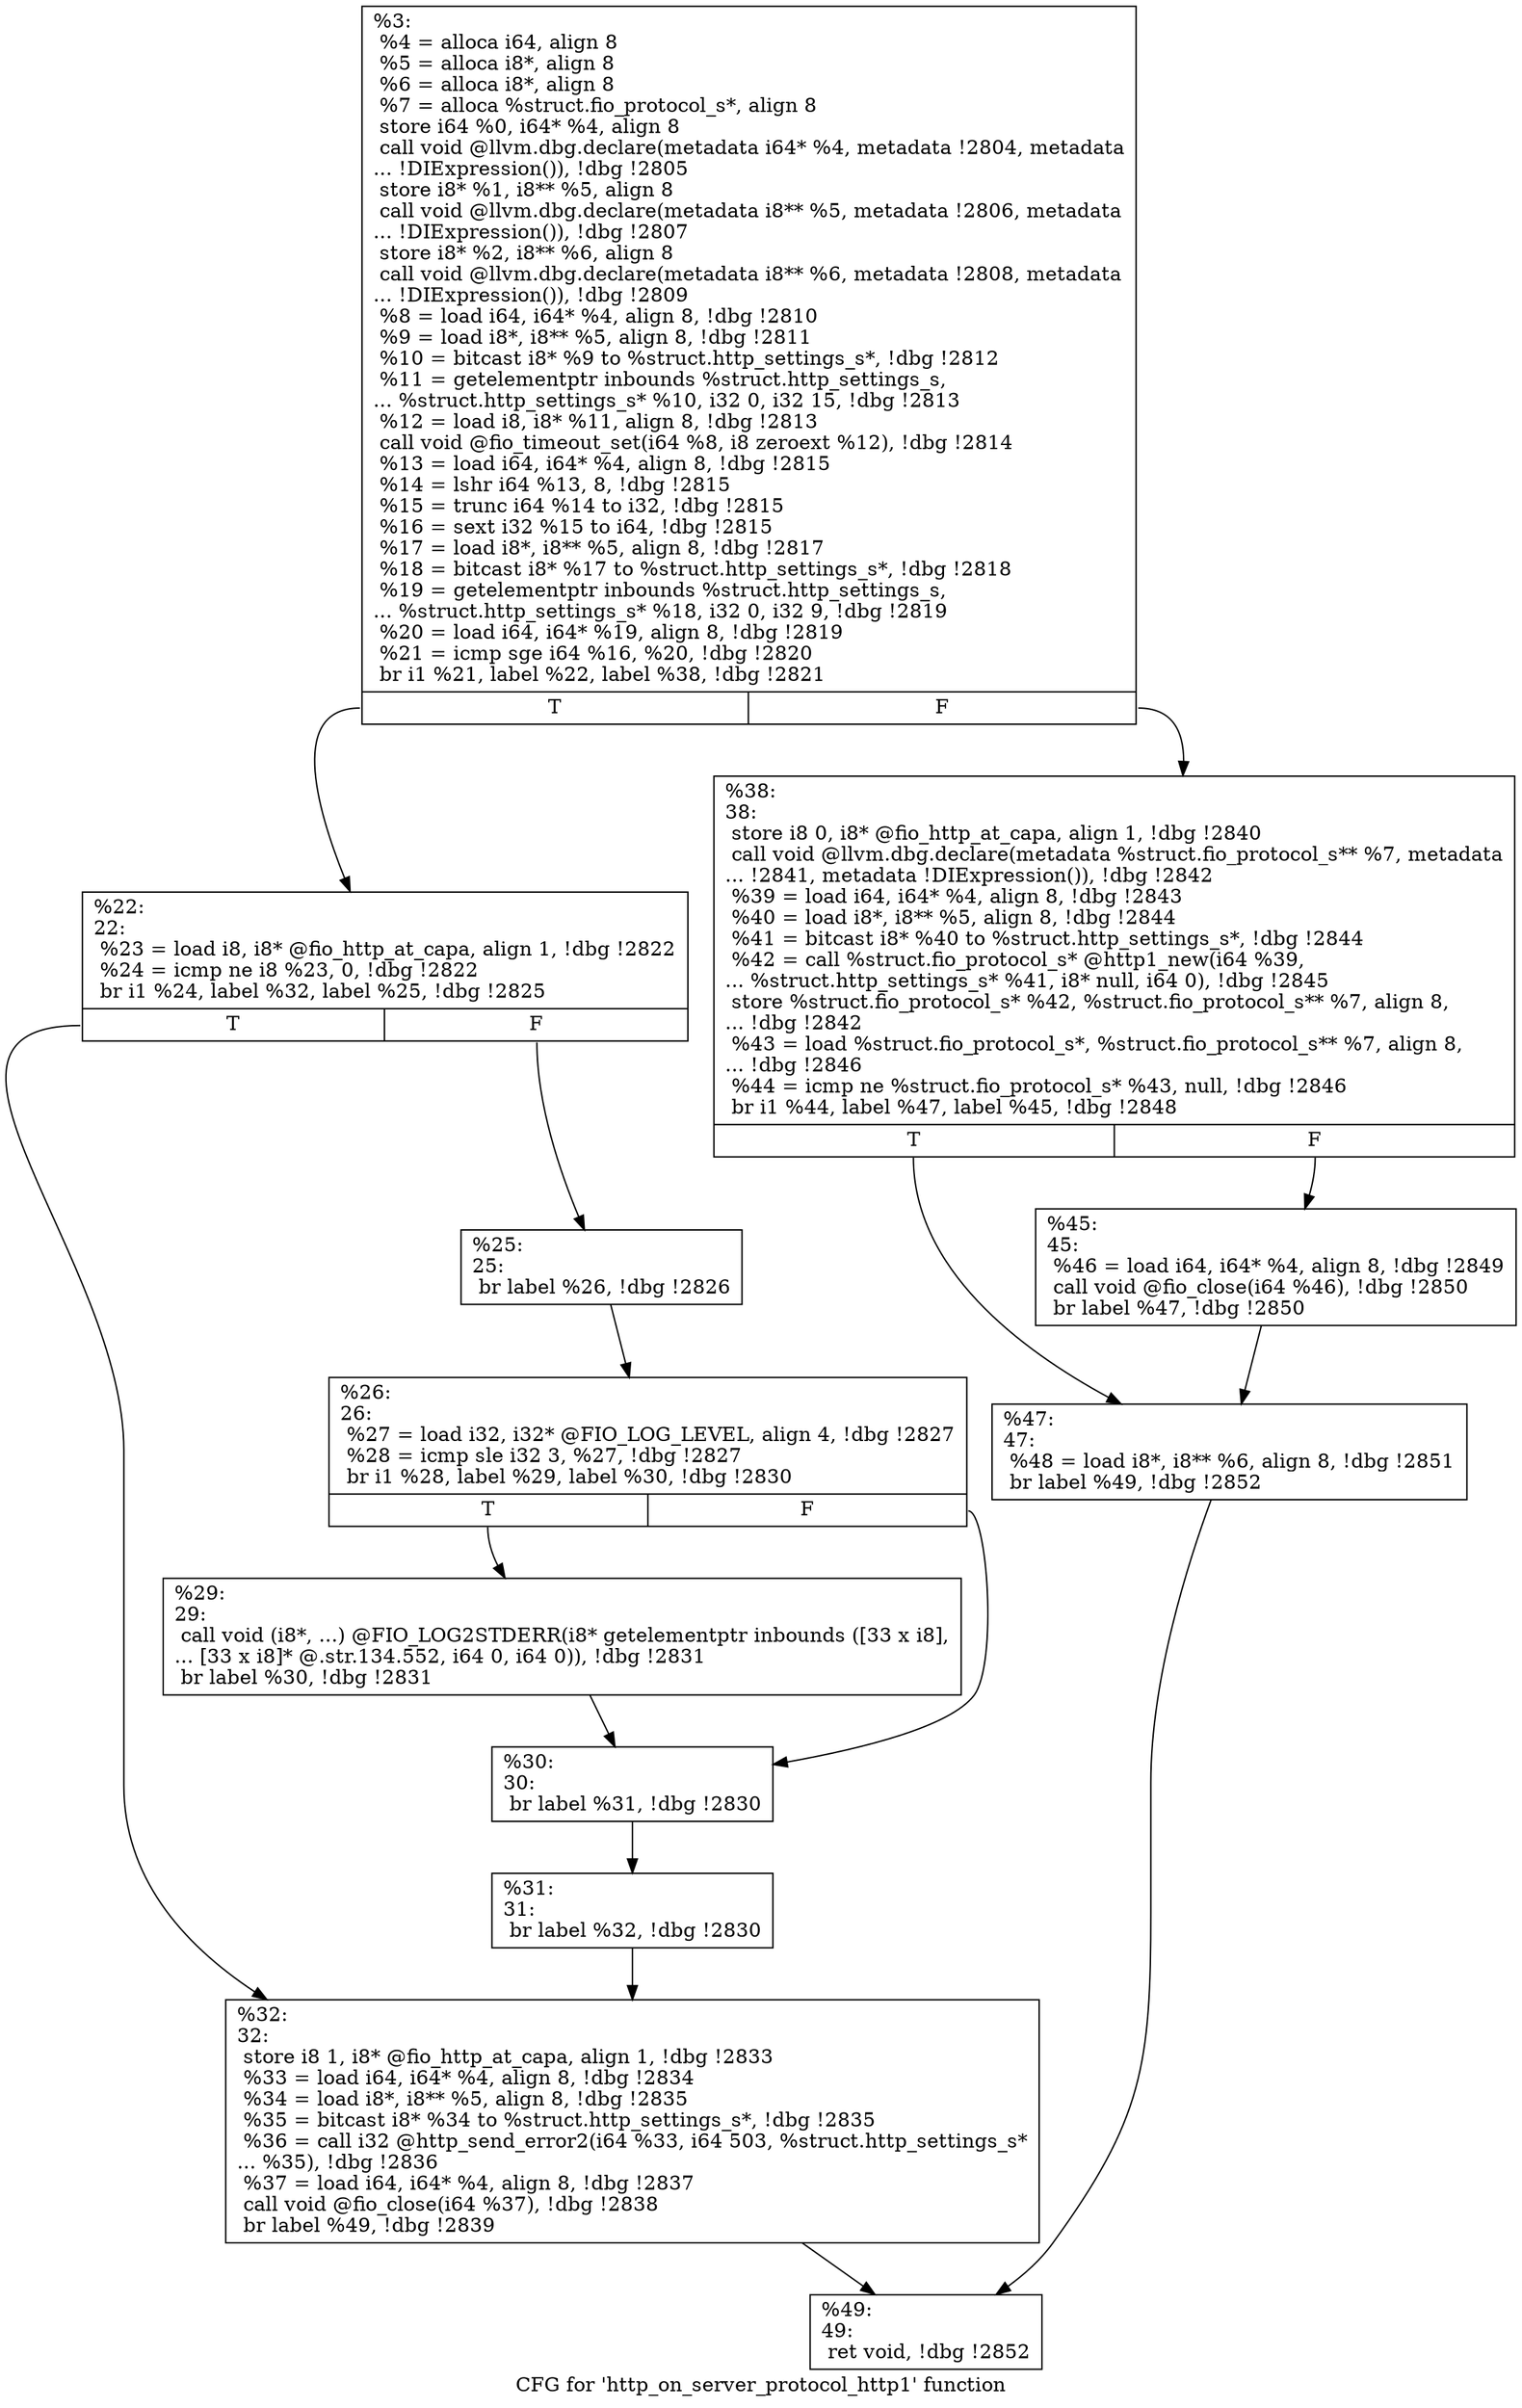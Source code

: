 digraph "CFG for 'http_on_server_protocol_http1' function" {
	label="CFG for 'http_on_server_protocol_http1' function";

	Node0x55685234cd30 [shape=record,label="{%3:\l  %4 = alloca i64, align 8\l  %5 = alloca i8*, align 8\l  %6 = alloca i8*, align 8\l  %7 = alloca %struct.fio_protocol_s*, align 8\l  store i64 %0, i64* %4, align 8\l  call void @llvm.dbg.declare(metadata i64* %4, metadata !2804, metadata\l... !DIExpression()), !dbg !2805\l  store i8* %1, i8** %5, align 8\l  call void @llvm.dbg.declare(metadata i8** %5, metadata !2806, metadata\l... !DIExpression()), !dbg !2807\l  store i8* %2, i8** %6, align 8\l  call void @llvm.dbg.declare(metadata i8** %6, metadata !2808, metadata\l... !DIExpression()), !dbg !2809\l  %8 = load i64, i64* %4, align 8, !dbg !2810\l  %9 = load i8*, i8** %5, align 8, !dbg !2811\l  %10 = bitcast i8* %9 to %struct.http_settings_s*, !dbg !2812\l  %11 = getelementptr inbounds %struct.http_settings_s,\l... %struct.http_settings_s* %10, i32 0, i32 15, !dbg !2813\l  %12 = load i8, i8* %11, align 8, !dbg !2813\l  call void @fio_timeout_set(i64 %8, i8 zeroext %12), !dbg !2814\l  %13 = load i64, i64* %4, align 8, !dbg !2815\l  %14 = lshr i64 %13, 8, !dbg !2815\l  %15 = trunc i64 %14 to i32, !dbg !2815\l  %16 = sext i32 %15 to i64, !dbg !2815\l  %17 = load i8*, i8** %5, align 8, !dbg !2817\l  %18 = bitcast i8* %17 to %struct.http_settings_s*, !dbg !2818\l  %19 = getelementptr inbounds %struct.http_settings_s,\l... %struct.http_settings_s* %18, i32 0, i32 9, !dbg !2819\l  %20 = load i64, i64* %19, align 8, !dbg !2819\l  %21 = icmp sge i64 %16, %20, !dbg !2820\l  br i1 %21, label %22, label %38, !dbg !2821\l|{<s0>T|<s1>F}}"];
	Node0x55685234cd30:s0 -> Node0x556852356430;
	Node0x55685234cd30:s1 -> Node0x556852356660;
	Node0x556852356430 [shape=record,label="{%22:\l22:                                               \l  %23 = load i8, i8* @fio_http_at_capa, align 1, !dbg !2822\l  %24 = icmp ne i8 %23, 0, !dbg !2822\l  br i1 %24, label %32, label %25, !dbg !2825\l|{<s0>T|<s1>F}}"];
	Node0x556852356430:s0 -> Node0x556852356610;
	Node0x556852356430:s1 -> Node0x556852356480;
	Node0x556852356480 [shape=record,label="{%25:\l25:                                               \l  br label %26, !dbg !2826\l}"];
	Node0x556852356480 -> Node0x5568523564d0;
	Node0x5568523564d0 [shape=record,label="{%26:\l26:                                               \l  %27 = load i32, i32* @FIO_LOG_LEVEL, align 4, !dbg !2827\l  %28 = icmp sle i32 3, %27, !dbg !2827\l  br i1 %28, label %29, label %30, !dbg !2830\l|{<s0>T|<s1>F}}"];
	Node0x5568523564d0:s0 -> Node0x556852356520;
	Node0x5568523564d0:s1 -> Node0x556852356570;
	Node0x556852356520 [shape=record,label="{%29:\l29:                                               \l  call void (i8*, ...) @FIO_LOG2STDERR(i8* getelementptr inbounds ([33 x i8],\l... [33 x i8]* @.str.134.552, i64 0, i64 0)), !dbg !2831\l  br label %30, !dbg !2831\l}"];
	Node0x556852356520 -> Node0x556852356570;
	Node0x556852356570 [shape=record,label="{%30:\l30:                                               \l  br label %31, !dbg !2830\l}"];
	Node0x556852356570 -> Node0x5568523565c0;
	Node0x5568523565c0 [shape=record,label="{%31:\l31:                                               \l  br label %32, !dbg !2830\l}"];
	Node0x5568523565c0 -> Node0x556852356610;
	Node0x556852356610 [shape=record,label="{%32:\l32:                                               \l  store i8 1, i8* @fio_http_at_capa, align 1, !dbg !2833\l  %33 = load i64, i64* %4, align 8, !dbg !2834\l  %34 = load i8*, i8** %5, align 8, !dbg !2835\l  %35 = bitcast i8* %34 to %struct.http_settings_s*, !dbg !2835\l  %36 = call i32 @http_send_error2(i64 %33, i64 503, %struct.http_settings_s*\l... %35), !dbg !2836\l  %37 = load i64, i64* %4, align 8, !dbg !2837\l  call void @fio_close(i64 %37), !dbg !2838\l  br label %49, !dbg !2839\l}"];
	Node0x556852356610 -> Node0x556852356750;
	Node0x556852356660 [shape=record,label="{%38:\l38:                                               \l  store i8 0, i8* @fio_http_at_capa, align 1, !dbg !2840\l  call void @llvm.dbg.declare(metadata %struct.fio_protocol_s** %7, metadata\l... !2841, metadata !DIExpression()), !dbg !2842\l  %39 = load i64, i64* %4, align 8, !dbg !2843\l  %40 = load i8*, i8** %5, align 8, !dbg !2844\l  %41 = bitcast i8* %40 to %struct.http_settings_s*, !dbg !2844\l  %42 = call %struct.fio_protocol_s* @http1_new(i64 %39,\l... %struct.http_settings_s* %41, i8* null, i64 0), !dbg !2845\l  store %struct.fio_protocol_s* %42, %struct.fio_protocol_s** %7, align 8,\l... !dbg !2842\l  %43 = load %struct.fio_protocol_s*, %struct.fio_protocol_s** %7, align 8,\l... !dbg !2846\l  %44 = icmp ne %struct.fio_protocol_s* %43, null, !dbg !2846\l  br i1 %44, label %47, label %45, !dbg !2848\l|{<s0>T|<s1>F}}"];
	Node0x556852356660:s0 -> Node0x556852356700;
	Node0x556852356660:s1 -> Node0x5568523566b0;
	Node0x5568523566b0 [shape=record,label="{%45:\l45:                                               \l  %46 = load i64, i64* %4, align 8, !dbg !2849\l  call void @fio_close(i64 %46), !dbg !2850\l  br label %47, !dbg !2850\l}"];
	Node0x5568523566b0 -> Node0x556852356700;
	Node0x556852356700 [shape=record,label="{%47:\l47:                                               \l  %48 = load i8*, i8** %6, align 8, !dbg !2851\l  br label %49, !dbg !2852\l}"];
	Node0x556852356700 -> Node0x556852356750;
	Node0x556852356750 [shape=record,label="{%49:\l49:                                               \l  ret void, !dbg !2852\l}"];
}
